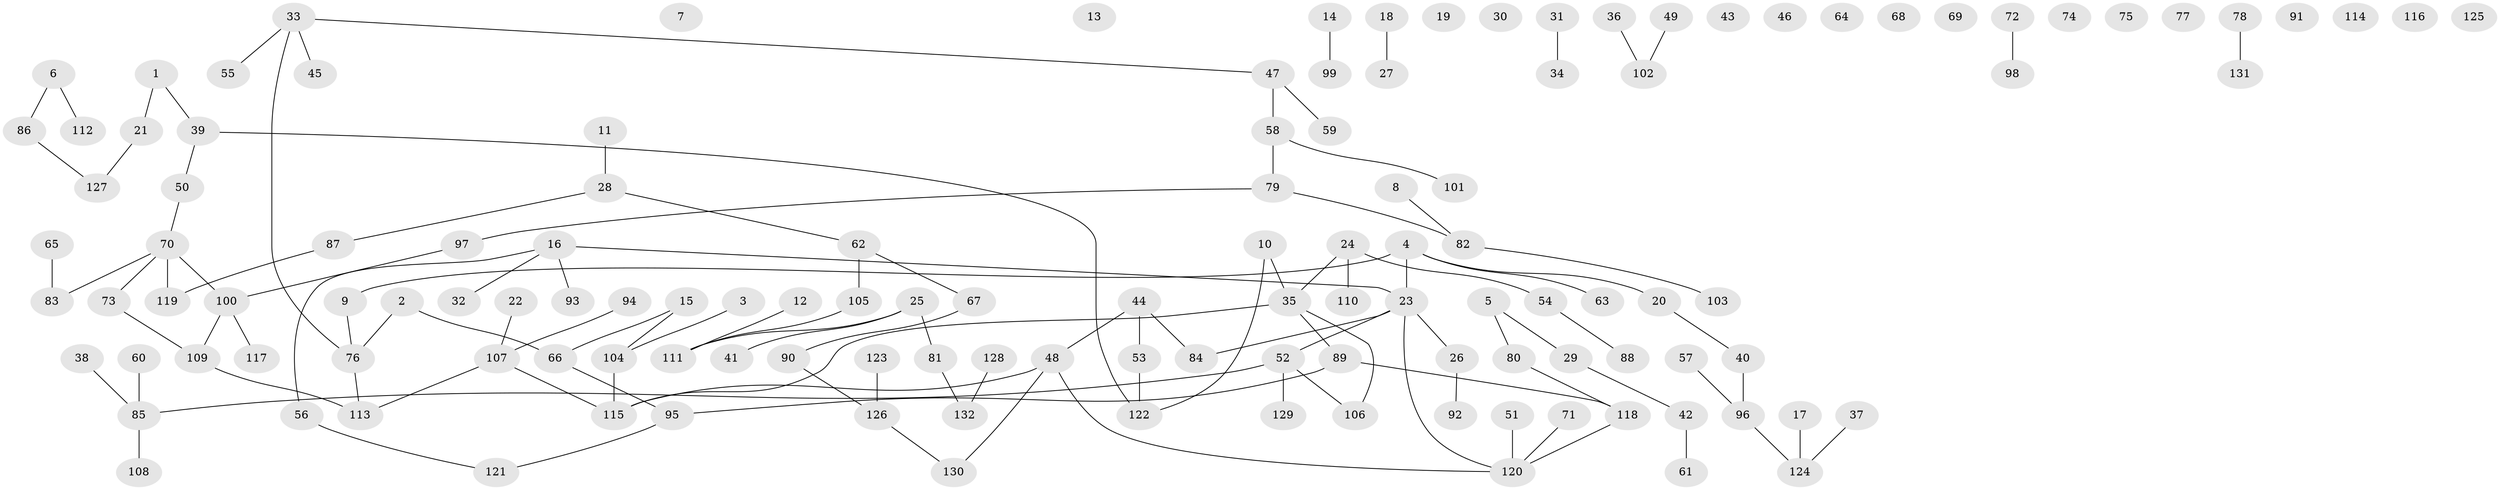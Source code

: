 // coarse degree distribution, {2: 0.22826086956521738, 3: 0.15217391304347827, 1: 0.29347826086956524, 4: 0.043478260869565216, 0: 0.21739130434782608, 6: 0.03260869565217391, 7: 0.010869565217391304, 5: 0.021739130434782608}
// Generated by graph-tools (version 1.1) at 2025/41/03/06/25 10:41:22]
// undirected, 132 vertices, 121 edges
graph export_dot {
graph [start="1"]
  node [color=gray90,style=filled];
  1;
  2;
  3;
  4;
  5;
  6;
  7;
  8;
  9;
  10;
  11;
  12;
  13;
  14;
  15;
  16;
  17;
  18;
  19;
  20;
  21;
  22;
  23;
  24;
  25;
  26;
  27;
  28;
  29;
  30;
  31;
  32;
  33;
  34;
  35;
  36;
  37;
  38;
  39;
  40;
  41;
  42;
  43;
  44;
  45;
  46;
  47;
  48;
  49;
  50;
  51;
  52;
  53;
  54;
  55;
  56;
  57;
  58;
  59;
  60;
  61;
  62;
  63;
  64;
  65;
  66;
  67;
  68;
  69;
  70;
  71;
  72;
  73;
  74;
  75;
  76;
  77;
  78;
  79;
  80;
  81;
  82;
  83;
  84;
  85;
  86;
  87;
  88;
  89;
  90;
  91;
  92;
  93;
  94;
  95;
  96;
  97;
  98;
  99;
  100;
  101;
  102;
  103;
  104;
  105;
  106;
  107;
  108;
  109;
  110;
  111;
  112;
  113;
  114;
  115;
  116;
  117;
  118;
  119;
  120;
  121;
  122;
  123;
  124;
  125;
  126;
  127;
  128;
  129;
  130;
  131;
  132;
  1 -- 21;
  1 -- 39;
  2 -- 66;
  2 -- 76;
  3 -- 104;
  4 -- 9;
  4 -- 20;
  4 -- 23;
  4 -- 63;
  5 -- 29;
  5 -- 80;
  6 -- 86;
  6 -- 112;
  8 -- 82;
  9 -- 76;
  10 -- 35;
  10 -- 122;
  11 -- 28;
  12 -- 111;
  14 -- 99;
  15 -- 66;
  15 -- 104;
  16 -- 23;
  16 -- 32;
  16 -- 56;
  16 -- 93;
  17 -- 124;
  18 -- 27;
  20 -- 40;
  21 -- 127;
  22 -- 107;
  23 -- 26;
  23 -- 52;
  23 -- 84;
  23 -- 120;
  24 -- 35;
  24 -- 54;
  24 -- 110;
  25 -- 41;
  25 -- 81;
  25 -- 111;
  26 -- 92;
  28 -- 62;
  28 -- 87;
  29 -- 42;
  31 -- 34;
  33 -- 45;
  33 -- 47;
  33 -- 55;
  33 -- 76;
  35 -- 89;
  35 -- 106;
  35 -- 115;
  36 -- 102;
  37 -- 124;
  38 -- 85;
  39 -- 50;
  39 -- 122;
  40 -- 96;
  42 -- 61;
  44 -- 48;
  44 -- 53;
  44 -- 84;
  47 -- 58;
  47 -- 59;
  48 -- 115;
  48 -- 120;
  48 -- 130;
  49 -- 102;
  50 -- 70;
  51 -- 120;
  52 -- 85;
  52 -- 106;
  52 -- 129;
  53 -- 122;
  54 -- 88;
  56 -- 121;
  57 -- 96;
  58 -- 79;
  58 -- 101;
  60 -- 85;
  62 -- 67;
  62 -- 105;
  65 -- 83;
  66 -- 95;
  67 -- 90;
  70 -- 73;
  70 -- 83;
  70 -- 100;
  70 -- 119;
  71 -- 120;
  72 -- 98;
  73 -- 109;
  76 -- 113;
  78 -- 131;
  79 -- 82;
  79 -- 97;
  80 -- 118;
  81 -- 132;
  82 -- 103;
  85 -- 108;
  86 -- 127;
  87 -- 119;
  89 -- 95;
  89 -- 118;
  90 -- 126;
  94 -- 107;
  95 -- 121;
  96 -- 124;
  97 -- 100;
  100 -- 109;
  100 -- 117;
  104 -- 115;
  105 -- 111;
  107 -- 113;
  107 -- 115;
  109 -- 113;
  118 -- 120;
  123 -- 126;
  126 -- 130;
  128 -- 132;
}
